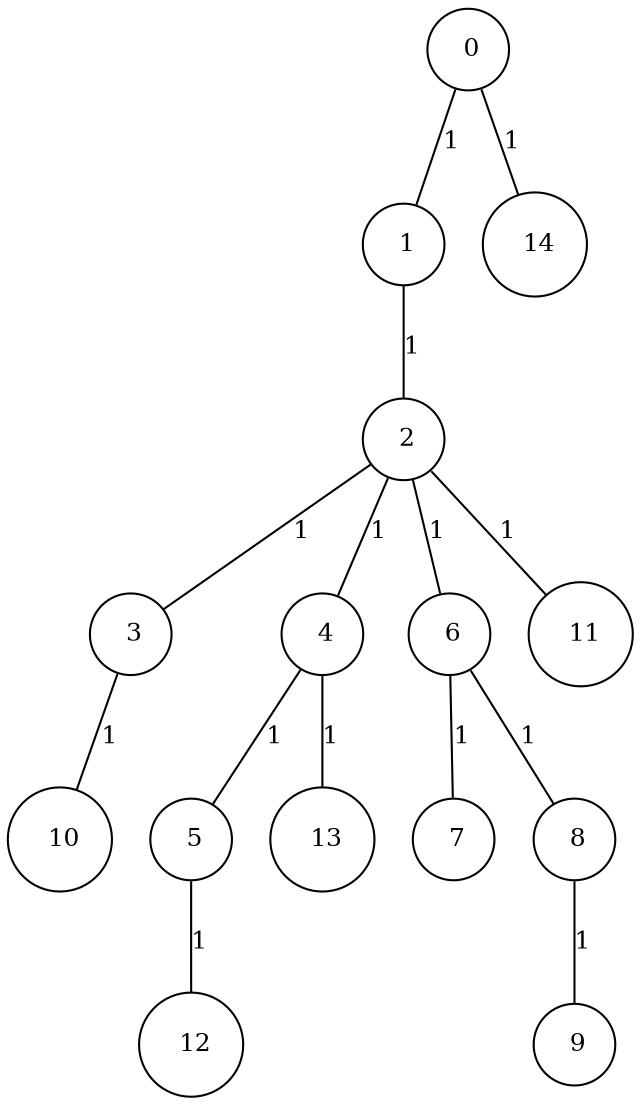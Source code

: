 graph G {
size="8.5,11;"
ratio = "expand;"
fixedsize="true;"
overlap="scale;"
node[shape=circle,width=.12,hight=.12,fontsize=12]
edge[fontsize=12]

0[label=" 0" color=black, pos="1.1054378,1.2870871!"];
1[label=" 1" color=black, pos="0.15822021,2.872465!"];
2[label=" 2" color=black, pos="1.0168545,0.89007913!"];
3[label=" 3" color=black, pos="2.8039154,0.77339876!"];
4[label=" 4" color=black, pos="2.2381462,0.02759602!"];
5[label=" 5" color=black, pos="1.8095451,0.85173532!"];
6[label=" 6" color=black, pos="0.16076368,0.26993931!"];
7[label=" 7" color=black, pos="1.9077473,0.093193325!"];
8[label=" 8" color=black, pos="2.060625,2.7932267!"];
9[label=" 9" color=black, pos="0.96208184,2.3895525!"];
10[label=" 10" color=black, pos="1.7480324,1.7158324!"];
11[label=" 11" color=black, pos="2.2882832,2.9240936!"];
12[label=" 12" color=black, pos="2.7338972,2.8100517!"];
13[label=" 13" color=black, pos="1.7507425,0.24224954!"];
14[label=" 14" color=black, pos="0.34013553,1.2374275!"];
0--1[label="1"]
0--14[label="1"]
1--2[label="1"]
2--3[label="1"]
2--4[label="1"]
2--6[label="1"]
2--11[label="1"]
3--10[label="1"]
4--5[label="1"]
4--13[label="1"]
5--12[label="1"]
6--7[label="1"]
6--8[label="1"]
8--9[label="1"]

}
